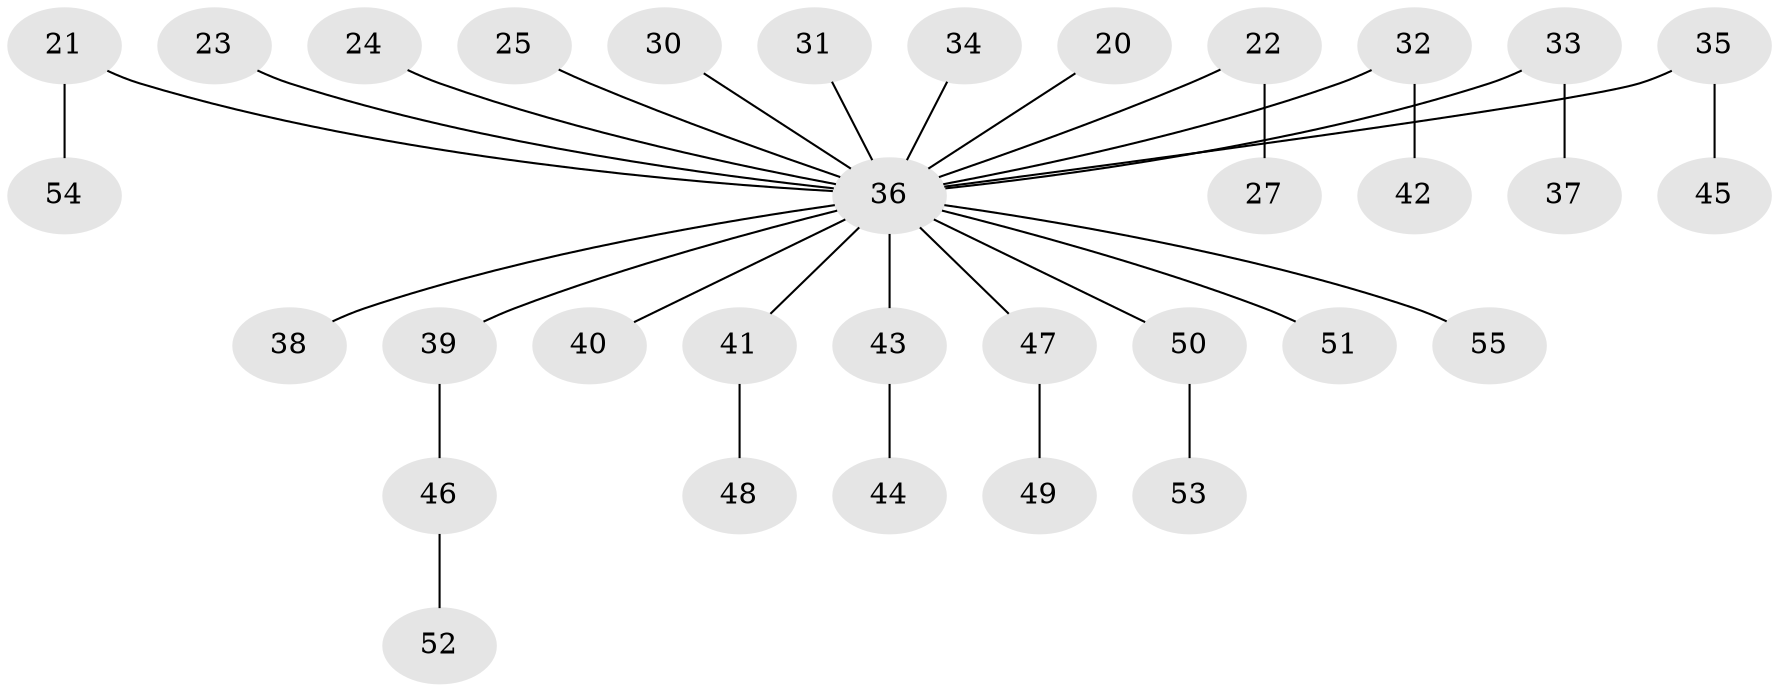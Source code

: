 // original degree distribution, {6: 0.01818181818181818, 8: 0.01818181818181818, 4: 0.01818181818181818, 2: 0.2909090909090909, 5: 0.03636363636363636, 1: 0.4909090909090909, 3: 0.12727272727272726}
// Generated by graph-tools (version 1.1) at 2025/55/03/04/25 21:55:58]
// undirected, 33 vertices, 32 edges
graph export_dot {
graph [start="1"]
  node [color=gray90,style=filled];
  20;
  21;
  22;
  23;
  24;
  25;
  27;
  30;
  31;
  32;
  33;
  34;
  35;
  36 [super="+29"];
  37;
  38;
  39;
  40;
  41;
  42;
  43 [super="+28"];
  44;
  45;
  46;
  47;
  48;
  49;
  50;
  51;
  52;
  53;
  54;
  55;
  20 -- 36;
  21 -- 54;
  21 -- 36;
  22 -- 27;
  22 -- 36;
  23 -- 36;
  24 -- 36;
  25 -- 36;
  30 -- 36;
  31 -- 36;
  32 -- 42;
  32 -- 36;
  33 -- 37;
  33 -- 36;
  34 -- 36;
  35 -- 45;
  35 -- 36;
  36 -- 39;
  36 -- 38;
  36 -- 40;
  36 -- 41;
  36 -- 43;
  36 -- 47;
  36 -- 50;
  36 -- 51;
  36 -- 55;
  39 -- 46;
  41 -- 48;
  43 -- 44;
  46 -- 52;
  47 -- 49;
  50 -- 53;
}
